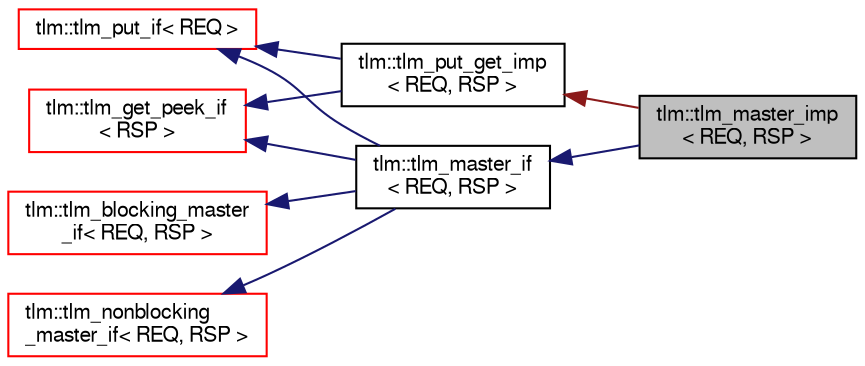 digraph "tlm::tlm_master_imp&lt; REQ, RSP &gt;"
{
  edge [fontname="FreeSans",fontsize="10",labelfontname="FreeSans",labelfontsize="10"];
  node [fontname="FreeSans",fontsize="10",shape=record];
  rankdir="LR";
  Node18 [label="tlm::tlm_master_imp\l\< REQ, RSP \>",height=0.2,width=0.4,color="black", fillcolor="grey75", style="filled", fontcolor="black"];
  Node19 -> Node18 [dir="back",color="firebrick4",fontsize="10",style="solid",fontname="FreeSans"];
  Node19 [label="tlm::tlm_put_get_imp\l\< REQ, RSP \>",height=0.2,width=0.4,color="black", fillcolor="white", style="filled",URL="$a02383.html"];
  Node20 -> Node19 [dir="back",color="midnightblue",fontsize="10",style="solid",fontname="FreeSans"];
  Node20 [label="tlm::tlm_put_if\< REQ \>",height=0.2,width=0.4,color="red", fillcolor="white", style="filled",URL="$a02295.html"];
  Node24 -> Node19 [dir="back",color="midnightblue",fontsize="10",style="solid",fontname="FreeSans"];
  Node24 [label="tlm::tlm_get_peek_if\l\< RSP \>",height=0.2,width=0.4,color="red", fillcolor="white", style="filled",URL="$a02319.html"];
  Node33 -> Node18 [dir="back",color="midnightblue",fontsize="10",style="solid",fontname="FreeSans"];
  Node33 [label="tlm::tlm_master_if\l\< REQ, RSP \>",height=0.2,width=0.4,color="black", fillcolor="white", style="filled",URL="$a02355.html"];
  Node20 -> Node33 [dir="back",color="midnightblue",fontsize="10",style="solid",fontname="FreeSans"];
  Node24 -> Node33 [dir="back",color="midnightblue",fontsize="10",style="solid",fontname="FreeSans"];
  Node34 -> Node33 [dir="back",color="midnightblue",fontsize="10",style="solid",fontname="FreeSans"];
  Node34 [label="tlm::tlm_blocking_master\l_if\< REQ, RSP \>",height=0.2,width=0.4,color="red", fillcolor="white", style="filled",URL="$a02339.html"];
  Node35 -> Node33 [dir="back",color="midnightblue",fontsize="10",style="solid",fontname="FreeSans"];
  Node35 [label="tlm::tlm_nonblocking\l_master_if\< REQ, RSP \>",height=0.2,width=0.4,color="red", fillcolor="white", style="filled",URL="$a02347.html"];
}
